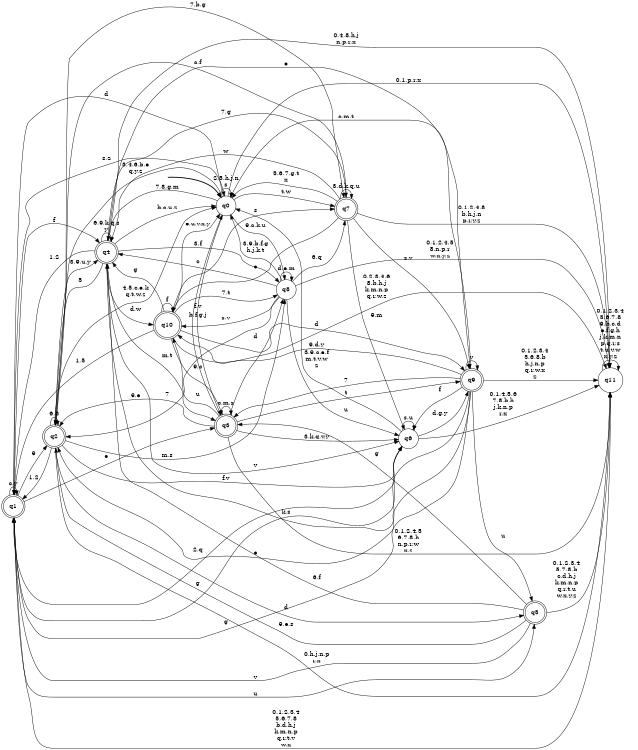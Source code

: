 digraph BlueStar {
__start0 [style = invis, shape = none, label = "", width = 0, height = 0];

rankdir=LR;
size="8,5";

s0 [style="filled", color="black", fillcolor="white" shape="circle", label="q0"];
s1 [style="rounded,filled", color="black", fillcolor="white" shape="doublecircle", label="q1"];
s2 [style="rounded,filled", color="black", fillcolor="white" shape="doublecircle", label="q2"];
s3 [style="rounded,filled", color="black", fillcolor="white" shape="doublecircle", label="q3"];
s4 [style="rounded,filled", color="black", fillcolor="white" shape="doublecircle", label="q4"];
s5 [style="rounded,filled", color="black", fillcolor="white" shape="doublecircle", label="q5"];
s6 [style="filled", color="black", fillcolor="white" shape="circle", label="q6"];
s7 [style="rounded,filled", color="black", fillcolor="white" shape="doublecircle", label="q7"];
s8 [style="filled", color="black", fillcolor="white" shape="circle", label="q8"];
s9 [style="rounded,filled", color="black", fillcolor="white" shape="doublecircle", label="q9"];
s10 [style="rounded,filled", color="black", fillcolor="white" shape="doublecircle", label="q10"];
s11 [style="filled", color="black", fillcolor="white" shape="circle", label="q11"];
subgraph cluster_main { 
	graph [pad=".75", ranksep="0.15", nodesep="0.15"];
	 style=invis; 
	__start0 -> s0 [penwidth=2];
}
s0 -> s0 [label="2,5,h,j,n\ns"];
s0 -> s1 [label="d"];
s0 -> s2 [label="3,4,6,b,e\nq,y,z"];
s0 -> s3 [label="f,v"];
s0 -> s4 [label="7,8,g,m"];
s0 -> s7 [label="t,w"];
s0 -> s8 [label="9,c,k,u"];
s0 -> s11 [label="0,1,p,r,x"];
s1 -> s0 [label="s,z"];
s1 -> s1 [label="c,y"];
s1 -> s2 [label="9"];
s1 -> s3 [label="e"];
s1 -> s4 [label="f"];
s1 -> s5 [label="u"];
s1 -> s6 [label="g"];
s1 -> s11 [label="0,1,2,3,4\n5,6,7,8\nb,d,h,j\nk,m,n,p\nq,r,t,v\nw,x"];
s2 -> s0 [label="4,5,c,e,k\nq,t,w,z"];
s2 -> s1 [label="1,2"];
s2 -> s2 [label="6,8"];
s2 -> s4 [label="3,9,u,y"];
s2 -> s5 [label="d"];
s2 -> s6 [label="f,v"];
s2 -> s7 [label="7,b,g"];
s2 -> s8 [label="m,s"];
s2 -> s11 [label="0,h,j,n,p\nr,x"];
s3 -> s0 [label="b,f,g,j"];
s3 -> s2 [label="9,e"];
s3 -> s3 [label="c,m,s"];
s3 -> s6 [label="3,k,q,v,y"];
s3 -> s8 [label="d"];
s3 -> s9 [label="t"];
s3 -> s10 [label="u"];
s3 -> s11 [label="0,1,2,4,5\n6,7,8,h\nn,p,r,w\nx,z"];
s4 -> s0 [label="b,c,u,z"];
s4 -> s1 [label="1,2"];
s4 -> s2 [label="5"];
s4 -> s3 [label="m,t"];
s4 -> s4 [label="6,9,k,q,s\ny"];
s4 -> s6 [label="v"];
s4 -> s7 [label="7,g"];
s4 -> s8 [label="3,f"];
s4 -> s9 [label="e"];
s4 -> s10 [label="d,w"];
s4 -> s11 [label="0,4,8,h,j\nn,p,r,x"];
s5 -> s1 [label="v"];
s5 -> s2 [label="9,e,s"];
s5 -> s3 [label="g"];
s5 -> s4 [label="6,f"];
s5 -> s11 [label="0,1,2,3,4\n5,7,8,b\nc,d,h,j\nk,m,n,p\nq,r,t,u\nw,x,y,z"];
s6 -> s0 [label="3,9,c,e,f\nm,t,v,w\nz"];
s6 -> s1 [label="2,q"];
s6 -> s6 [label="s,u"];
s6 -> s9 [label="d,g,y"];
s6 -> s11 [label="0,1,4,5,6\n7,8,b,h\nj,k,n,p\nr,x"];
s7 -> s0 [label="5,6,7,g,t\nx"];
s7 -> s2 [label="c,f"];
s7 -> s4 [label="w"];
s7 -> s6 [label="9,m"];
s7 -> s7 [label="3,d,k,q,u"];
s7 -> s9 [label="s,v"];
s7 -> s10 [label="e"];
s7 -> s11 [label="0,1,2,4,8\nb,h,j,n\np,r,y,z"];
s8 -> s0 [label="3,9,b,f,g\nh,j,k,t"];
s8 -> s2 [label="7"];
s8 -> s4 [label="c"];
s8 -> s6 [label="u"];
s8 -> s7 [label="6,q"];
s8 -> s8 [label="d,e,m"];
s8 -> s10 [label="s,v"];
s8 -> s11 [label="0,1,2,4,5\n8,n,p,r\nw,x,y,z"];
s9 -> s0 [label="c,m,t"];
s9 -> s1 [label="g"];
s9 -> s2 [label="e"];
s9 -> s3 [label="7"];
s9 -> s4 [label="k,s"];
s9 -> s5 [label="u"];
s9 -> s6 [label="f"];
s9 -> s9 [label="v"];
s9 -> s10 [label="9,d,y"];
s9 -> s11 [label="0,1,2,3,4\n5,6,8,b\nh,j,n,p\nq,r,w,x\nz"];
s10 -> s0 [label="e,u,v,x,y"];
s10 -> s1 [label="1,5"];
s10 -> s3 [label="9,c"];
s10 -> s4 [label="g"];
s10 -> s7 [label="s"];
s10 -> s8 [label="7,t"];
s10 -> s9 [label="d"];
s10 -> s10 [label="f"];
s10 -> s11 [label="0,2,3,4,6\n8,b,h,j\nk,m,n,p\nq,r,w,z"];
s11 -> s11 [label="0,1,2,3,4\n5,6,7,8\n9,b,c,d\ne,f,g,h\nj,k,m,n\np,q,r,s\nt,u,v,w\nx,y,z"];

}